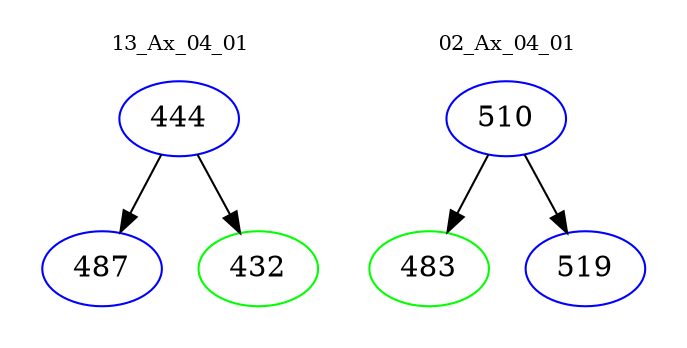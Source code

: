 digraph{
subgraph cluster_0 {
color = white
label = "13_Ax_04_01";
fontsize=10;
T0_444 [label="444", color="blue"]
T0_444 -> T0_487 [color="black"]
T0_487 [label="487", color="blue"]
T0_444 -> T0_432 [color="black"]
T0_432 [label="432", color="green"]
}
subgraph cluster_1 {
color = white
label = "02_Ax_04_01";
fontsize=10;
T1_510 [label="510", color="blue"]
T1_510 -> T1_483 [color="black"]
T1_483 [label="483", color="green"]
T1_510 -> T1_519 [color="black"]
T1_519 [label="519", color="blue"]
}
}

